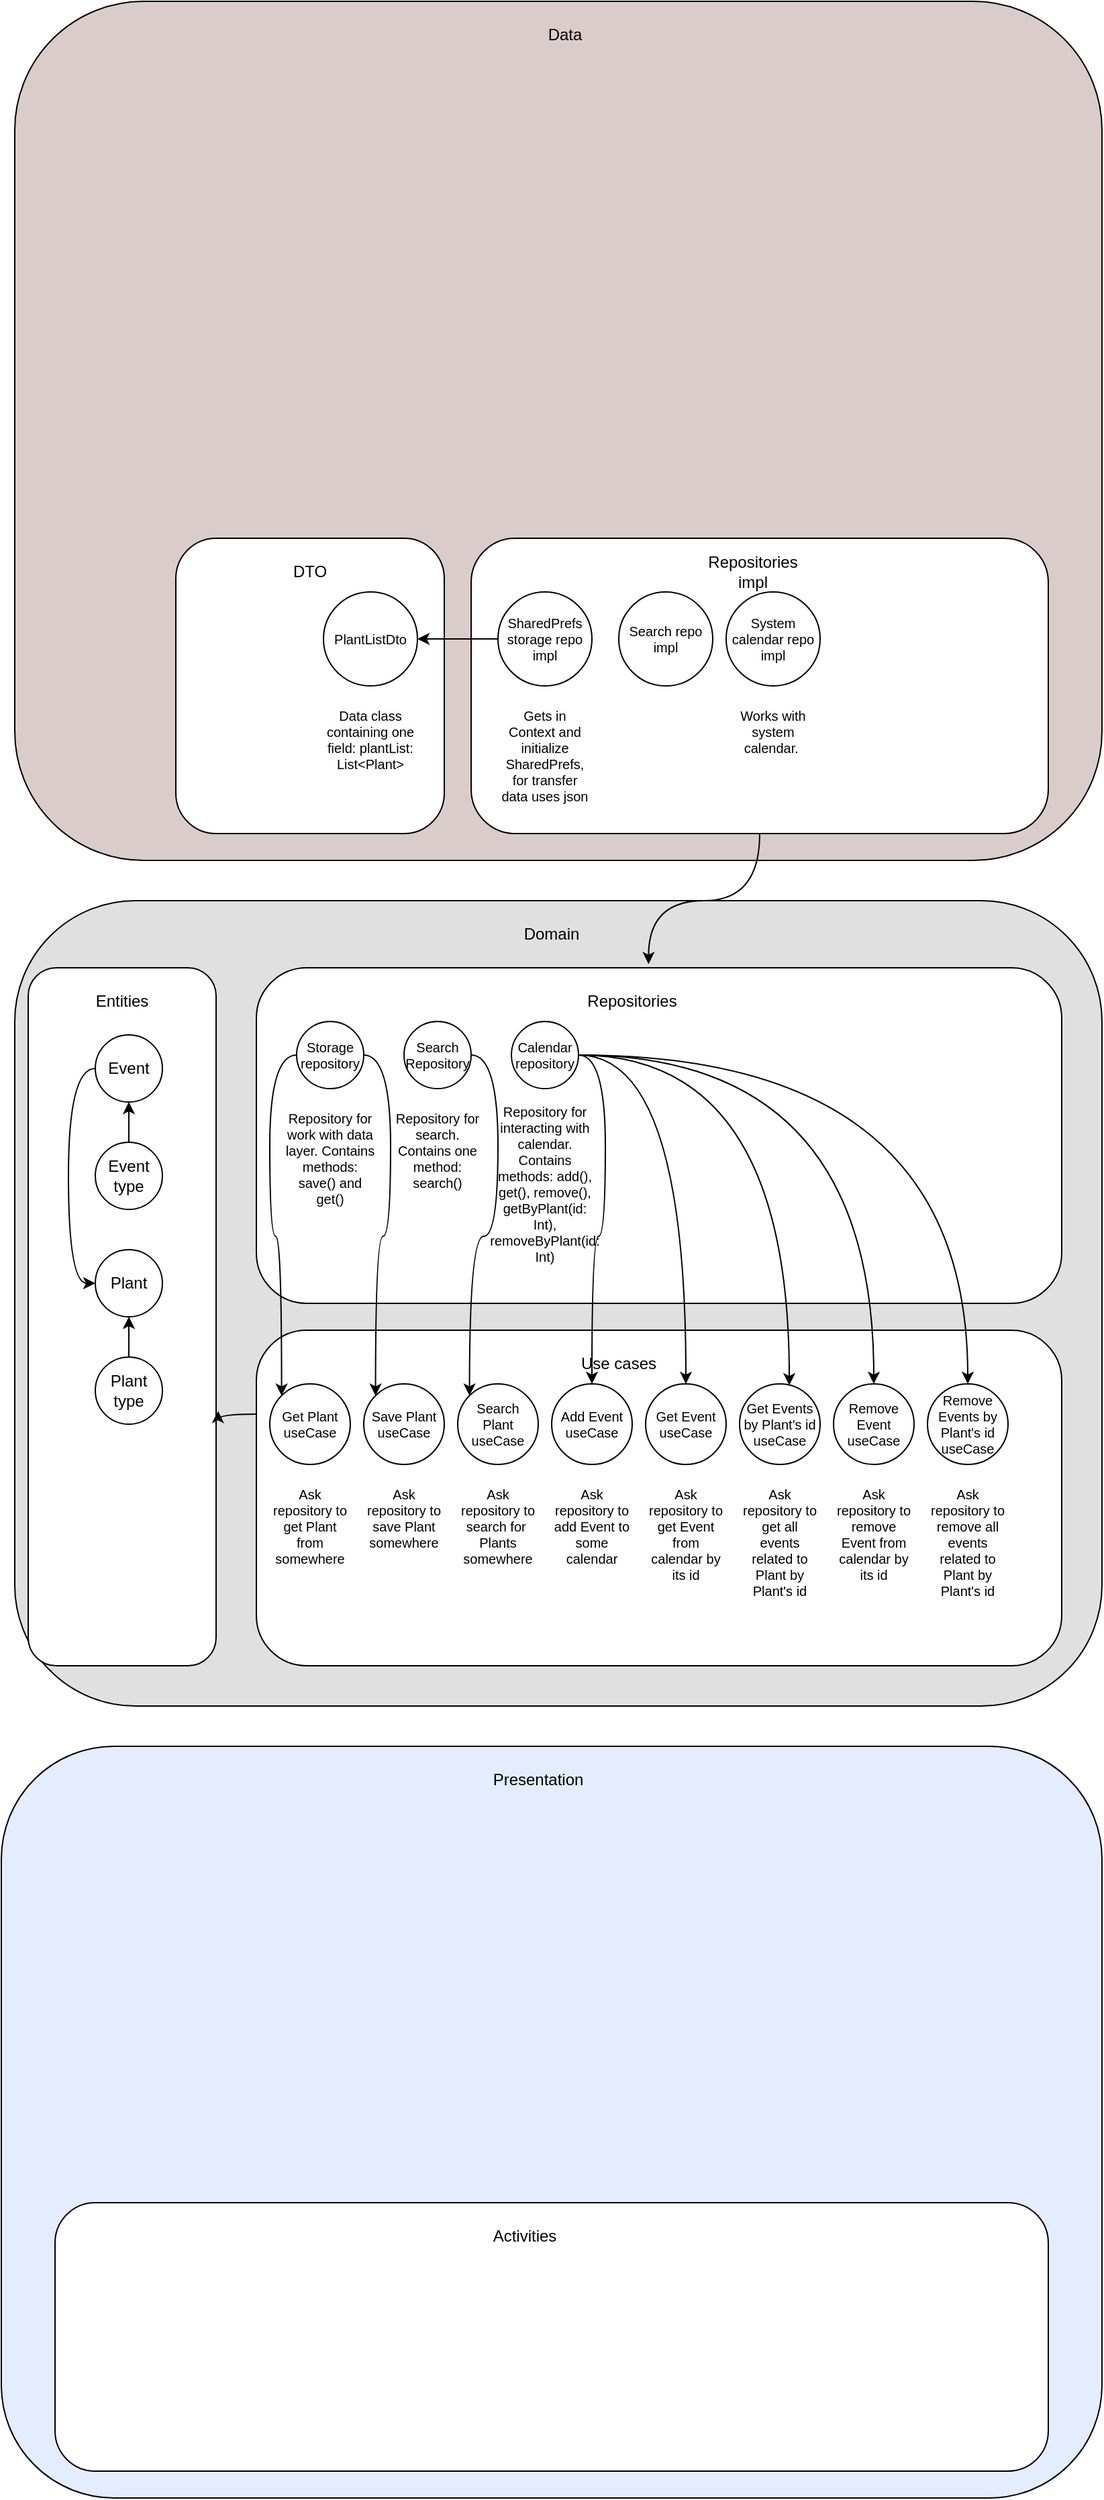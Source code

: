 <mxfile version="21.6.3" type="github">
  <diagram name="Страница 1" id="7uTTjkgEn_iJeQhSLcca">
    <mxGraphModel dx="2323" dy="2561" grid="1" gridSize="10" guides="0" tooltips="1" connect="1" arrows="1" fold="1" page="1" pageScale="1" pageWidth="827" pageHeight="1169" math="0" shadow="0">
      <root>
        <mxCell id="0" />
        <mxCell id="1" parent="0" />
        <mxCell id="wj-apMyxxMSm6NWcpxg7-45" value="" style="rounded=1;whiteSpace=wrap;html=1;fillColor=#E0E0E0;" vertex="1" parent="1">
          <mxGeometry x="220" y="-60" width="810" height="600" as="geometry" />
        </mxCell>
        <mxCell id="wj-apMyxxMSm6NWcpxg7-1" value="" style="rounded=1;whiteSpace=wrap;html=1;fillColor=default;fontColor=#333333;strokeColor=#000000;strokeWidth=1;" vertex="1" parent="1">
          <mxGeometry x="230" y="-10" width="140" height="520" as="geometry" />
        </mxCell>
        <mxCell id="wj-apMyxxMSm6NWcpxg7-3" value="Entities" style="text;html=1;strokeColor=none;fillColor=none;align=center;verticalAlign=middle;whiteSpace=wrap;rounded=0;" vertex="1" parent="1">
          <mxGeometry x="270" width="60" height="30" as="geometry" />
        </mxCell>
        <mxCell id="wj-apMyxxMSm6NWcpxg7-4" value="" style="rounded=1;whiteSpace=wrap;html=1;fillColor=#E3EDFF;" vertex="1" parent="1">
          <mxGeometry x="210" y="570" width="820" height="560" as="geometry" />
        </mxCell>
        <mxCell id="wj-apMyxxMSm6NWcpxg7-5" value="" style="rounded=1;whiteSpace=wrap;html=1;fillColor=#dbcccc;" vertex="1" parent="1">
          <mxGeometry x="220" y="-730" width="810" height="640" as="geometry" />
        </mxCell>
        <mxCell id="wj-apMyxxMSm6NWcpxg7-6" value="Data" style="text;html=1;strokeColor=none;fillColor=none;align=center;verticalAlign=middle;whiteSpace=wrap;rounded=0;" vertex="1" parent="1">
          <mxGeometry x="600" y="-720" width="60" height="30" as="geometry" />
        </mxCell>
        <mxCell id="wj-apMyxxMSm6NWcpxg7-9" value="Presentation&lt;br&gt;" style="text;html=1;strokeColor=none;fillColor=none;align=center;verticalAlign=middle;whiteSpace=wrap;rounded=0;" vertex="1" parent="1">
          <mxGeometry x="580" y="580" width="60" height="30" as="geometry" />
        </mxCell>
        <mxCell id="wj-apMyxxMSm6NWcpxg7-10" value="Plant" style="ellipse;whiteSpace=wrap;html=1;aspect=fixed;fillColor=none;" vertex="1" parent="1">
          <mxGeometry x="280" y="200" width="50" height="50" as="geometry" />
        </mxCell>
        <mxCell id="wj-apMyxxMSm6NWcpxg7-63" style="edgeStyle=orthogonalEdgeStyle;curved=1;rounded=0;orthogonalLoop=1;jettySize=auto;html=1;exitX=0;exitY=0.5;exitDx=0;exitDy=0;entryX=0;entryY=0.5;entryDx=0;entryDy=0;" edge="1" parent="1" source="wj-apMyxxMSm6NWcpxg7-15" target="wj-apMyxxMSm6NWcpxg7-10">
          <mxGeometry relative="1" as="geometry" />
        </mxCell>
        <mxCell id="wj-apMyxxMSm6NWcpxg7-15" value="Event" style="ellipse;whiteSpace=wrap;html=1;aspect=fixed;fillColor=none;" vertex="1" parent="1">
          <mxGeometry x="280" y="40" width="50" height="50" as="geometry" />
        </mxCell>
        <mxCell id="wj-apMyxxMSm6NWcpxg7-21" style="edgeStyle=orthogonalEdgeStyle;rounded=0;orthogonalLoop=1;jettySize=auto;html=1;exitX=0.5;exitY=0;exitDx=0;exitDy=0;entryX=0.5;entryY=1;entryDx=0;entryDy=0;" edge="1" parent="1" source="wj-apMyxxMSm6NWcpxg7-20" target="wj-apMyxxMSm6NWcpxg7-15">
          <mxGeometry relative="1" as="geometry" />
        </mxCell>
        <mxCell id="wj-apMyxxMSm6NWcpxg7-20" value="Event&lt;br&gt;type" style="ellipse;whiteSpace=wrap;html=1;aspect=fixed;fillColor=none;" vertex="1" parent="1">
          <mxGeometry x="280" y="120" width="50" height="50" as="geometry" />
        </mxCell>
        <mxCell id="wj-apMyxxMSm6NWcpxg7-23" style="edgeStyle=orthogonalEdgeStyle;rounded=0;orthogonalLoop=1;jettySize=auto;html=1;exitX=0.5;exitY=0;exitDx=0;exitDy=0;entryX=0.5;entryY=1;entryDx=0;entryDy=0;" edge="1" parent="1" source="wj-apMyxxMSm6NWcpxg7-22" target="wj-apMyxxMSm6NWcpxg7-10">
          <mxGeometry relative="1" as="geometry" />
        </mxCell>
        <mxCell id="wj-apMyxxMSm6NWcpxg7-22" value="Plant&lt;br&gt;type" style="ellipse;whiteSpace=wrap;html=1;aspect=fixed;fillColor=none;" vertex="1" parent="1">
          <mxGeometry x="280" y="280" width="50" height="50" as="geometry" />
        </mxCell>
        <mxCell id="wj-apMyxxMSm6NWcpxg7-67" style="edgeStyle=orthogonalEdgeStyle;curved=1;rounded=0;orthogonalLoop=1;jettySize=auto;html=1;exitX=0;exitY=0.25;exitDx=0;exitDy=0;entryX=1.011;entryY=0.635;entryDx=0;entryDy=0;entryPerimeter=0;" edge="1" parent="1" source="wj-apMyxxMSm6NWcpxg7-25" target="wj-apMyxxMSm6NWcpxg7-1">
          <mxGeometry relative="1" as="geometry" />
        </mxCell>
        <mxCell id="wj-apMyxxMSm6NWcpxg7-25" value="" style="rounded=1;whiteSpace=wrap;html=1;fillColor=default;" vertex="1" parent="1">
          <mxGeometry x="400" y="260" width="600" height="250" as="geometry" />
        </mxCell>
        <mxCell id="wj-apMyxxMSm6NWcpxg7-28" value="Use cases" style="text;html=1;strokeColor=none;fillColor=none;align=center;verticalAlign=middle;whiteSpace=wrap;rounded=0;" vertex="1" parent="1">
          <mxGeometry x="640" y="270" width="60" height="30" as="geometry" />
        </mxCell>
        <mxCell id="wj-apMyxxMSm6NWcpxg7-29" value="" style="rounded=1;whiteSpace=wrap;html=1;fillColor=default;" vertex="1" parent="1">
          <mxGeometry x="400" y="-10" width="600" height="250" as="geometry" />
        </mxCell>
        <mxCell id="wj-apMyxxMSm6NWcpxg7-30" value="Repositories" style="text;html=1;strokeColor=none;fillColor=none;align=center;verticalAlign=middle;whiteSpace=wrap;rounded=0;" vertex="1" parent="1">
          <mxGeometry x="650" width="60" height="30" as="geometry" />
        </mxCell>
        <mxCell id="wj-apMyxxMSm6NWcpxg7-31" value="Get Plant useCase" style="ellipse;whiteSpace=wrap;html=1;aspect=fixed;fillColor=none;fontSize=10;spacing=2;" vertex="1" parent="1">
          <mxGeometry x="410" y="300" width="60" height="60" as="geometry" />
        </mxCell>
        <mxCell id="wj-apMyxxMSm6NWcpxg7-32" value="Search Plant useCase" style="ellipse;whiteSpace=wrap;html=1;aspect=fixed;fillColor=none;fontSize=10;spacing=3;" vertex="1" parent="1">
          <mxGeometry x="550" y="300" width="60" height="60" as="geometry" />
        </mxCell>
        <mxCell id="wj-apMyxxMSm6NWcpxg7-33" value="Save Plant useCase" style="ellipse;whiteSpace=wrap;html=1;aspect=fixed;fillColor=none;fontSize=10;spacing=2;" vertex="1" parent="1">
          <mxGeometry x="480" y="300" width="60" height="60" as="geometry" />
        </mxCell>
        <mxCell id="wj-apMyxxMSm6NWcpxg7-34" value="Add Event useCase" style="ellipse;whiteSpace=wrap;html=1;aspect=fixed;fillColor=none;fontSize=10;spacing=3;" vertex="1" parent="1">
          <mxGeometry x="620" y="300" width="60" height="60" as="geometry" />
        </mxCell>
        <mxCell id="wj-apMyxxMSm6NWcpxg7-35" value="Get Event useCase" style="ellipse;whiteSpace=wrap;html=1;aspect=fixed;fillColor=none;fontSize=10;" vertex="1" parent="1">
          <mxGeometry x="690" y="300" width="60" height="60" as="geometry" />
        </mxCell>
        <mxCell id="wj-apMyxxMSm6NWcpxg7-37" value="Ask repository to get Plant from somewhere" style="text;html=1;strokeColor=none;fillColor=none;align=center;verticalAlign=top;whiteSpace=wrap;rounded=0;fontSize=10;" vertex="1" parent="1">
          <mxGeometry x="410" y="370" width="60" height="120" as="geometry" />
        </mxCell>
        <mxCell id="wj-apMyxxMSm6NWcpxg7-38" value="Ask repository to search for&amp;nbsp; Plants somewhere" style="text;html=1;strokeColor=none;fillColor=none;align=center;verticalAlign=top;whiteSpace=wrap;rounded=0;fontSize=10;" vertex="1" parent="1">
          <mxGeometry x="550" y="370" width="60" height="130" as="geometry" />
        </mxCell>
        <mxCell id="wj-apMyxxMSm6NWcpxg7-59" style="edgeStyle=orthogonalEdgeStyle;curved=1;rounded=0;orthogonalLoop=1;jettySize=auto;html=1;exitX=0;exitY=0.5;exitDx=0;exitDy=0;entryX=0;entryY=0;entryDx=0;entryDy=0;" edge="1" parent="1" source="wj-apMyxxMSm6NWcpxg7-40" target="wj-apMyxxMSm6NWcpxg7-31">
          <mxGeometry relative="1" as="geometry" />
        </mxCell>
        <mxCell id="wj-apMyxxMSm6NWcpxg7-69" style="edgeStyle=orthogonalEdgeStyle;curved=1;rounded=0;orthogonalLoop=1;jettySize=auto;html=1;exitX=1;exitY=0.5;exitDx=0;exitDy=0;entryX=0;entryY=0;entryDx=0;entryDy=0;" edge="1" parent="1" source="wj-apMyxxMSm6NWcpxg7-40" target="wj-apMyxxMSm6NWcpxg7-33">
          <mxGeometry relative="1" as="geometry" />
        </mxCell>
        <mxCell id="wj-apMyxxMSm6NWcpxg7-40" value="Storage repository" style="ellipse;whiteSpace=wrap;html=1;aspect=fixed;fillColor=none;fontSize=10;" vertex="1" parent="1">
          <mxGeometry x="430" y="30" width="50" height="50" as="geometry" />
        </mxCell>
        <mxCell id="wj-apMyxxMSm6NWcpxg7-66" style="edgeStyle=orthogonalEdgeStyle;curved=1;rounded=0;orthogonalLoop=1;jettySize=auto;html=1;exitX=1;exitY=0.5;exitDx=0;exitDy=0;entryX=0;entryY=0;entryDx=0;entryDy=0;" edge="1" parent="1" source="wj-apMyxxMSm6NWcpxg7-41" target="wj-apMyxxMSm6NWcpxg7-32">
          <mxGeometry relative="1" as="geometry" />
        </mxCell>
        <mxCell id="wj-apMyxxMSm6NWcpxg7-41" value="Search Repository" style="ellipse;whiteSpace=wrap;html=1;aspect=fixed;fillColor=none;fontSize=10;verticalAlign=middle;" vertex="1" parent="1">
          <mxGeometry x="510" y="30" width="50" height="50" as="geometry" />
        </mxCell>
        <mxCell id="wj-apMyxxMSm6NWcpxg7-42" value="Ask repository to save Plant somewhere" style="text;html=1;strokeColor=none;fillColor=none;align=center;verticalAlign=top;whiteSpace=wrap;rounded=0;fontSize=10;" vertex="1" parent="1">
          <mxGeometry x="480" y="370" width="60" height="130" as="geometry" />
        </mxCell>
        <mxCell id="wj-apMyxxMSm6NWcpxg7-43" value="Repository for work with data layer. Contains methods: save() and get()" style="text;html=1;strokeColor=none;fillColor=none;align=center;verticalAlign=top;whiteSpace=wrap;rounded=0;fontSize=10;" vertex="1" parent="1">
          <mxGeometry x="420" y="90" width="70" height="80" as="geometry" />
        </mxCell>
        <mxCell id="wj-apMyxxMSm6NWcpxg7-44" value="Repository for search. Contains one method: search()" style="text;html=1;strokeColor=none;fillColor=none;align=center;verticalAlign=top;whiteSpace=wrap;rounded=0;fontSize=10;" vertex="1" parent="1">
          <mxGeometry x="500" y="90" width="70" height="80" as="geometry" />
        </mxCell>
        <mxCell id="wj-apMyxxMSm6NWcpxg7-46" value="Domain" style="text;html=1;strokeColor=none;fillColor=none;align=center;verticalAlign=middle;whiteSpace=wrap;rounded=0;" vertex="1" parent="1">
          <mxGeometry x="590" y="-50" width="60" height="30" as="geometry" />
        </mxCell>
        <mxCell id="wj-apMyxxMSm6NWcpxg7-47" value="" style="rounded=1;whiteSpace=wrap;html=1;fillColor=default;" vertex="1" parent="1">
          <mxGeometry x="250" y="910" width="740" height="200" as="geometry" />
        </mxCell>
        <mxCell id="wj-apMyxxMSm6NWcpxg7-50" value="Activities" style="text;html=1;strokeColor=none;fillColor=none;align=center;verticalAlign=middle;whiteSpace=wrap;rounded=0;" vertex="1" parent="1">
          <mxGeometry x="570" y="920" width="60" height="30" as="geometry" />
        </mxCell>
        <mxCell id="wj-apMyxxMSm6NWcpxg7-90" style="edgeStyle=orthogonalEdgeStyle;curved=1;rounded=0;orthogonalLoop=1;jettySize=auto;html=1;exitX=0.5;exitY=1;exitDx=0;exitDy=0;entryX=0.487;entryY=-0.011;entryDx=0;entryDy=0;entryPerimeter=0;" edge="1" parent="1" source="wj-apMyxxMSm6NWcpxg7-51" target="wj-apMyxxMSm6NWcpxg7-29">
          <mxGeometry relative="1" as="geometry" />
        </mxCell>
        <mxCell id="wj-apMyxxMSm6NWcpxg7-51" value="" style="rounded=1;whiteSpace=wrap;html=1;" vertex="1" parent="1">
          <mxGeometry x="560" y="-330" width="430" height="220" as="geometry" />
        </mxCell>
        <mxCell id="wj-apMyxxMSm6NWcpxg7-52" value="SharedPrefs storage repo impl" style="ellipse;whiteSpace=wrap;html=1;aspect=fixed;spacing=2;fontSize=10;" vertex="1" parent="1">
          <mxGeometry x="580" y="-290" width="70" height="70" as="geometry" />
        </mxCell>
        <mxCell id="wj-apMyxxMSm6NWcpxg7-53" value="Search repo impl" style="ellipse;whiteSpace=wrap;html=1;aspect=fixed;fontSize=10;" vertex="1" parent="1">
          <mxGeometry x="670" y="-290" width="70" height="70" as="geometry" />
        </mxCell>
        <mxCell id="wj-apMyxxMSm6NWcpxg7-54" value="Repositories impl" style="text;html=1;strokeColor=none;fillColor=none;align=center;verticalAlign=middle;whiteSpace=wrap;rounded=0;" vertex="1" parent="1">
          <mxGeometry x="740" y="-320" width="60" height="30" as="geometry" />
        </mxCell>
        <mxCell id="wj-apMyxxMSm6NWcpxg7-73" style="edgeStyle=orthogonalEdgeStyle;curved=1;rounded=0;orthogonalLoop=1;jettySize=auto;html=1;exitX=1;exitY=0.5;exitDx=0;exitDy=0;entryX=0.5;entryY=0;entryDx=0;entryDy=0;" edge="1" parent="1" source="wj-apMyxxMSm6NWcpxg7-64" target="wj-apMyxxMSm6NWcpxg7-34">
          <mxGeometry relative="1" as="geometry" />
        </mxCell>
        <mxCell id="wj-apMyxxMSm6NWcpxg7-74" style="edgeStyle=orthogonalEdgeStyle;curved=1;rounded=0;orthogonalLoop=1;jettySize=auto;html=1;exitX=1;exitY=0.5;exitDx=0;exitDy=0;entryX=0.5;entryY=0;entryDx=0;entryDy=0;" edge="1" parent="1" source="wj-apMyxxMSm6NWcpxg7-64" target="wj-apMyxxMSm6NWcpxg7-35">
          <mxGeometry relative="1" as="geometry" />
        </mxCell>
        <mxCell id="wj-apMyxxMSm6NWcpxg7-87" style="edgeStyle=orthogonalEdgeStyle;curved=1;rounded=0;orthogonalLoop=1;jettySize=auto;html=1;exitX=1;exitY=0.5;exitDx=0;exitDy=0;entryX=0.617;entryY=0.017;entryDx=0;entryDy=0;entryPerimeter=0;" edge="1" parent="1" source="wj-apMyxxMSm6NWcpxg7-64" target="wj-apMyxxMSm6NWcpxg7-81">
          <mxGeometry relative="1" as="geometry" />
        </mxCell>
        <mxCell id="wj-apMyxxMSm6NWcpxg7-88" style="edgeStyle=orthogonalEdgeStyle;curved=1;rounded=0;orthogonalLoop=1;jettySize=auto;html=1;exitX=1;exitY=0.5;exitDx=0;exitDy=0;entryX=0.5;entryY=0;entryDx=0;entryDy=0;" edge="1" parent="1" source="wj-apMyxxMSm6NWcpxg7-64" target="wj-apMyxxMSm6NWcpxg7-83">
          <mxGeometry relative="1" as="geometry" />
        </mxCell>
        <mxCell id="wj-apMyxxMSm6NWcpxg7-89" style="edgeStyle=orthogonalEdgeStyle;curved=1;rounded=0;orthogonalLoop=1;jettySize=auto;html=1;exitX=1;exitY=0.5;exitDx=0;exitDy=0;" edge="1" parent="1" source="wj-apMyxxMSm6NWcpxg7-64" target="wj-apMyxxMSm6NWcpxg7-85">
          <mxGeometry relative="1" as="geometry" />
        </mxCell>
        <mxCell id="wj-apMyxxMSm6NWcpxg7-64" value="Calendar repository" style="ellipse;whiteSpace=wrap;html=1;aspect=fixed;fillColor=none;fontSize=10;" vertex="1" parent="1">
          <mxGeometry x="590" y="30" width="50" height="50" as="geometry" />
        </mxCell>
        <mxCell id="wj-apMyxxMSm6NWcpxg7-65" value="Repository for interacting with calendar. Contains methods: add(),&lt;br&gt;get(), remove(), getByPlant(id: Int), removeByPlant(id: Int)" style="text;html=1;strokeColor=none;fillColor=none;align=center;verticalAlign=top;whiteSpace=wrap;rounded=0;fontSize=10;spacing=7;" vertex="1" parent="1">
          <mxGeometry x="580" y="80" width="70" height="150" as="geometry" />
        </mxCell>
        <mxCell id="wj-apMyxxMSm6NWcpxg7-77" value="Ask repository to get Event from calendar by its id" style="text;html=1;strokeColor=none;fillColor=none;align=center;verticalAlign=top;whiteSpace=wrap;rounded=0;fontSize=10;" vertex="1" parent="1">
          <mxGeometry x="690" y="370" width="60" height="130" as="geometry" />
        </mxCell>
        <mxCell id="wj-apMyxxMSm6NWcpxg7-80" value="Ask repository to add Event to some calendar" style="text;html=1;strokeColor=none;fillColor=none;align=center;verticalAlign=top;whiteSpace=wrap;rounded=0;fontSize=10;" vertex="1" parent="1">
          <mxGeometry x="620" y="370" width="60" height="130" as="geometry" />
        </mxCell>
        <mxCell id="wj-apMyxxMSm6NWcpxg7-81" value="Get Events by Plant&#39;s id useCase" style="ellipse;whiteSpace=wrap;html=1;aspect=fixed;fillColor=none;fontSize=10;" vertex="1" parent="1">
          <mxGeometry x="760" y="300" width="60" height="60" as="geometry" />
        </mxCell>
        <mxCell id="wj-apMyxxMSm6NWcpxg7-82" value="Ask repository to get all events related to Plant by Plant&#39;s id" style="text;html=1;strokeColor=none;fillColor=none;align=center;verticalAlign=top;whiteSpace=wrap;rounded=0;fontSize=10;" vertex="1" parent="1">
          <mxGeometry x="760" y="370" width="60" height="130" as="geometry" />
        </mxCell>
        <mxCell id="wj-apMyxxMSm6NWcpxg7-83" value="Remove Event useCase" style="ellipse;whiteSpace=wrap;html=1;aspect=fixed;fillColor=none;fontSize=10;" vertex="1" parent="1">
          <mxGeometry x="830" y="300" width="60" height="60" as="geometry" />
        </mxCell>
        <mxCell id="wj-apMyxxMSm6NWcpxg7-84" value="Ask repository to remove Event from calendar by its id" style="text;html=1;strokeColor=none;fillColor=none;align=center;verticalAlign=top;whiteSpace=wrap;rounded=0;fontSize=10;" vertex="1" parent="1">
          <mxGeometry x="830" y="370" width="60" height="130" as="geometry" />
        </mxCell>
        <mxCell id="wj-apMyxxMSm6NWcpxg7-85" value="Remove Events by Plant&#39;s id useCase" style="ellipse;whiteSpace=wrap;html=1;aspect=fixed;fillColor=none;fontSize=10;" vertex="1" parent="1">
          <mxGeometry x="900" y="300" width="60" height="60" as="geometry" />
        </mxCell>
        <mxCell id="wj-apMyxxMSm6NWcpxg7-86" value="Ask repository to remove all events related to Plant by Plant&#39;s id" style="text;html=1;strokeColor=none;fillColor=none;align=center;verticalAlign=top;whiteSpace=wrap;rounded=0;fontSize=10;" vertex="1" parent="1">
          <mxGeometry x="900" y="370" width="60" height="130" as="geometry" />
        </mxCell>
        <mxCell id="wj-apMyxxMSm6NWcpxg7-91" value="Gets in Context and initialize SharedPrefs, for transfer data uses json" style="text;html=1;strokeColor=none;fillColor=none;align=center;verticalAlign=top;whiteSpace=wrap;rounded=0;fontSize=10;" vertex="1" parent="1">
          <mxGeometry x="580" y="-210" width="70" height="80" as="geometry" />
        </mxCell>
        <mxCell id="wj-apMyxxMSm6NWcpxg7-92" value="" style="rounded=1;whiteSpace=wrap;html=1;" vertex="1" parent="1">
          <mxGeometry x="340" y="-330" width="200" height="220" as="geometry" />
        </mxCell>
        <mxCell id="wj-apMyxxMSm6NWcpxg7-93" value="DTO" style="text;html=1;strokeColor=none;fillColor=none;align=center;verticalAlign=middle;whiteSpace=wrap;rounded=0;" vertex="1" parent="1">
          <mxGeometry x="410" y="-320" width="60" height="30" as="geometry" />
        </mxCell>
        <mxCell id="wj-apMyxxMSm6NWcpxg7-94" value="PlantListDto" style="ellipse;whiteSpace=wrap;html=1;aspect=fixed;spacing=2;fontSize=10;" vertex="1" parent="1">
          <mxGeometry x="450" y="-290" width="70" height="70" as="geometry" />
        </mxCell>
        <mxCell id="wj-apMyxxMSm6NWcpxg7-95" value="Data class containing one field: plantList: List&amp;lt;Plant&amp;gt;" style="text;html=1;strokeColor=none;fillColor=none;align=center;verticalAlign=top;whiteSpace=wrap;rounded=0;fontSize=10;" vertex="1" parent="1">
          <mxGeometry x="450" y="-210" width="70" height="80" as="geometry" />
        </mxCell>
        <mxCell id="wj-apMyxxMSm6NWcpxg7-98" style="edgeStyle=orthogonalEdgeStyle;curved=1;rounded=0;orthogonalLoop=1;jettySize=auto;html=1;exitX=0;exitY=0.5;exitDx=0;exitDy=0;entryX=1;entryY=0.5;entryDx=0;entryDy=0;" edge="1" parent="1" source="wj-apMyxxMSm6NWcpxg7-52" target="wj-apMyxxMSm6NWcpxg7-94">
          <mxGeometry relative="1" as="geometry" />
        </mxCell>
        <mxCell id="wj-apMyxxMSm6NWcpxg7-99" value="System calendar repo impl" style="ellipse;whiteSpace=wrap;html=1;aspect=fixed;fontSize=10;" vertex="1" parent="1">
          <mxGeometry x="750" y="-290" width="70" height="70" as="geometry" />
        </mxCell>
        <mxCell id="wj-apMyxxMSm6NWcpxg7-100" value="Works with system calendar.&amp;nbsp;" style="text;html=1;strokeColor=none;fillColor=none;align=center;verticalAlign=top;whiteSpace=wrap;rounded=0;fontSize=10;" vertex="1" parent="1">
          <mxGeometry x="750" y="-210" width="70" height="80" as="geometry" />
        </mxCell>
      </root>
    </mxGraphModel>
  </diagram>
</mxfile>
